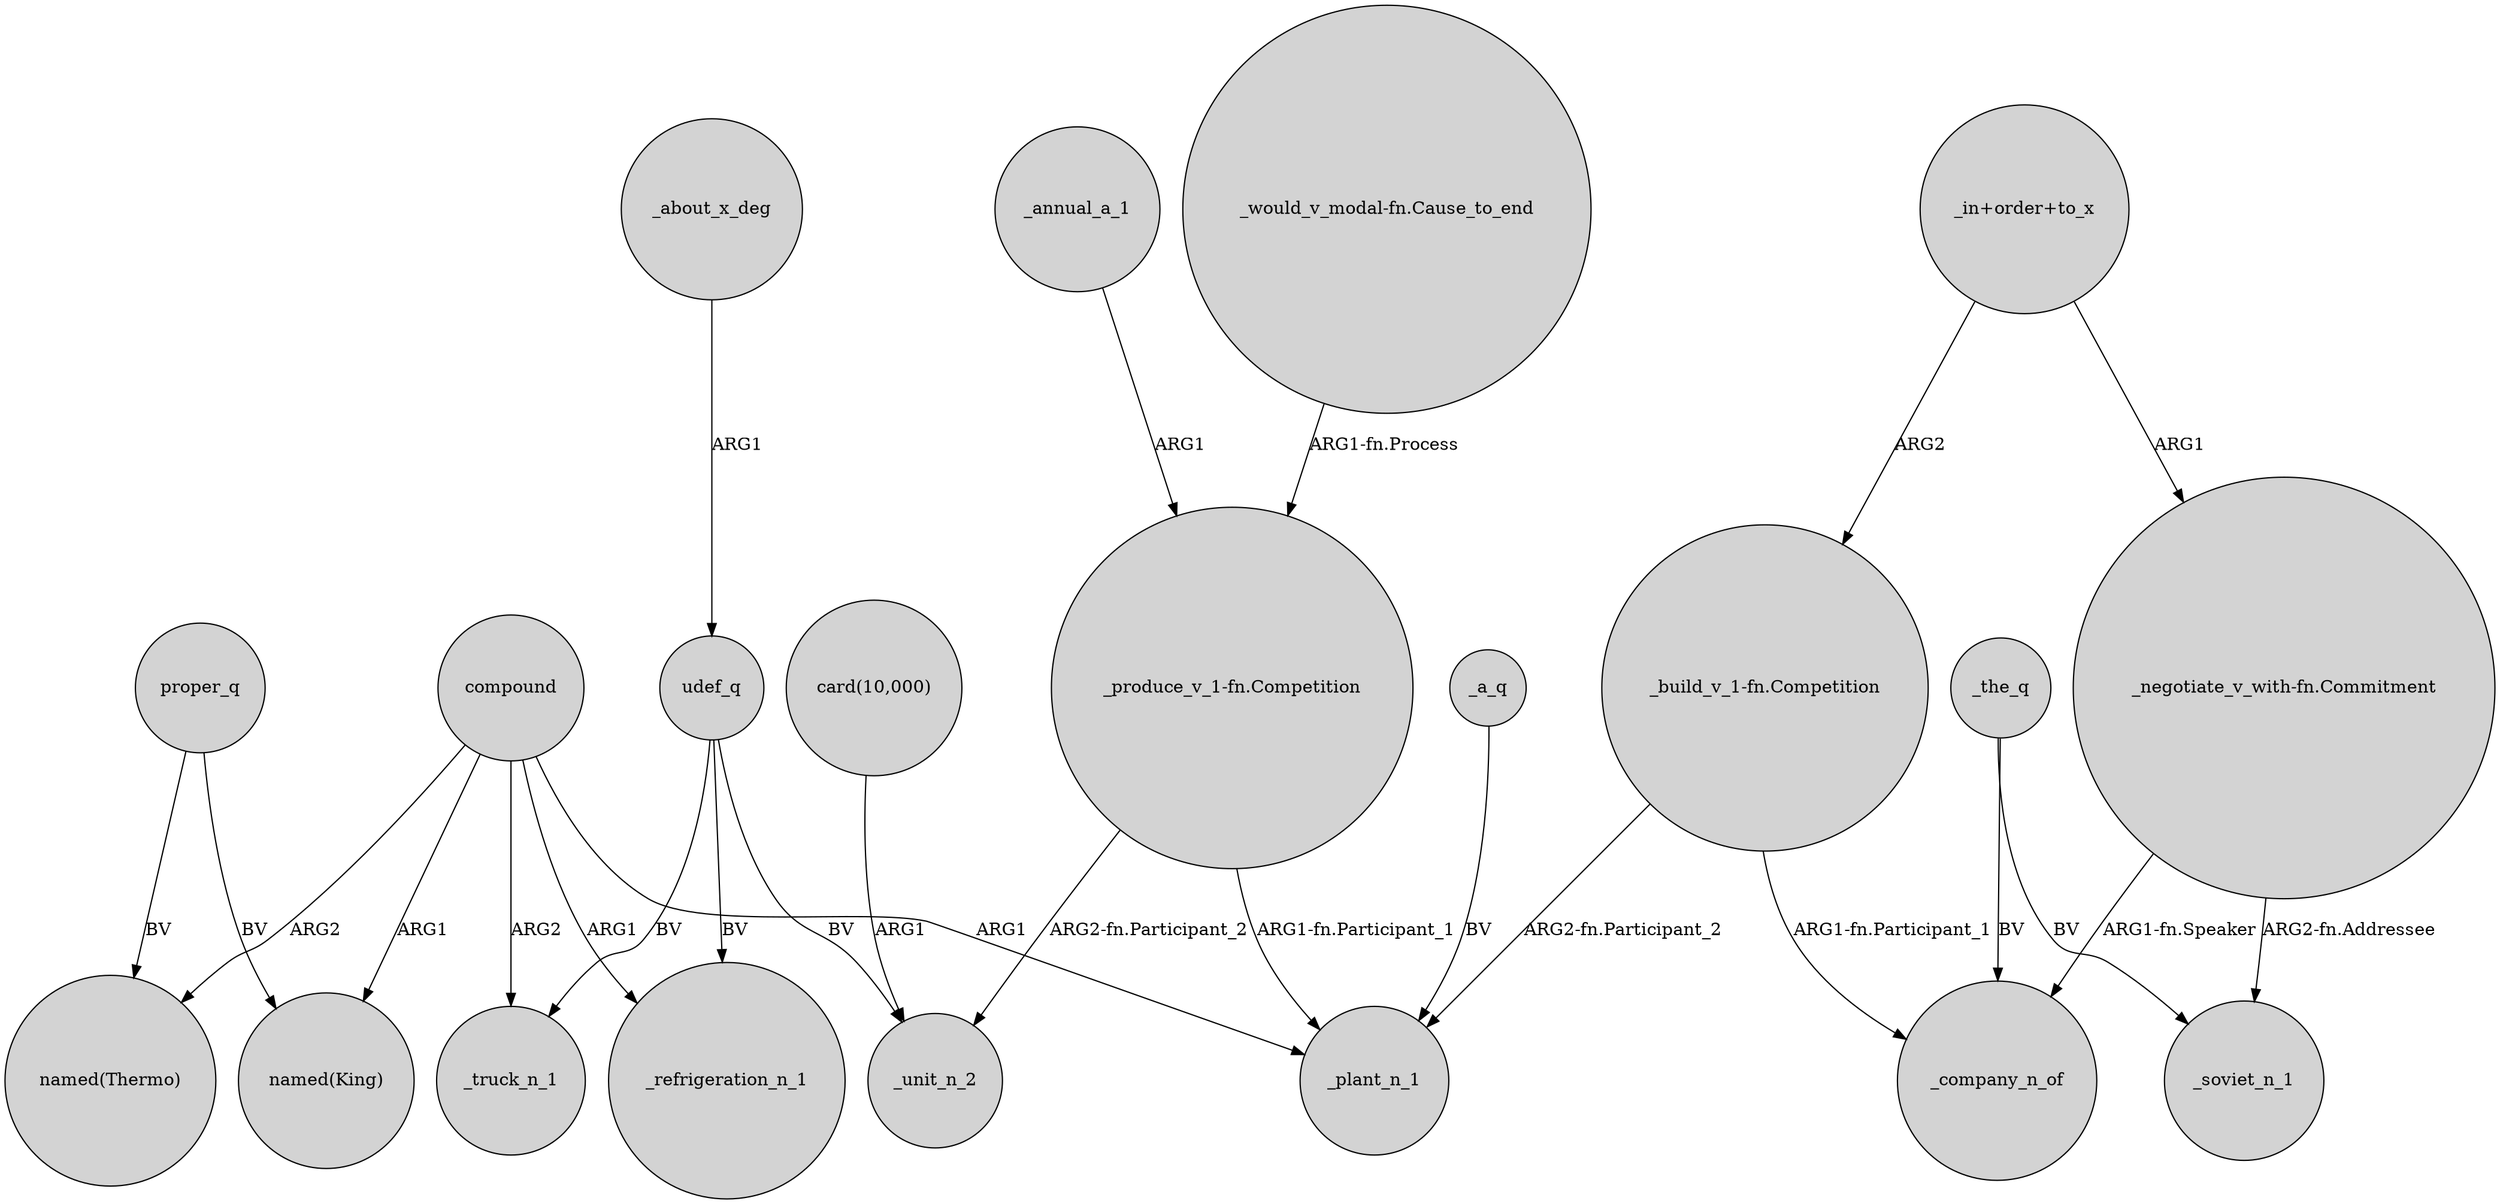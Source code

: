 digraph {
	node [shape=circle style=filled]
	compound -> "named(Thermo)" [label=ARG2]
	"_produce_v_1-fn.Competition" -> _plant_n_1 [label="ARG1-fn.Participant_1"]
	_a_q -> _plant_n_1 [label=BV]
	udef_q -> _unit_n_2 [label=BV]
	proper_q -> "named(Thermo)" [label=BV]
	"_would_v_modal-fn.Cause_to_end" -> "_produce_v_1-fn.Competition" [label="ARG1-fn.Process"]
	"_in+order+to_x" -> "_negotiate_v_with-fn.Commitment" [label=ARG1]
	"_in+order+to_x" -> "_build_v_1-fn.Competition" [label=ARG2]
	"_build_v_1-fn.Competition" -> _plant_n_1 [label="ARG2-fn.Participant_2"]
	"_build_v_1-fn.Competition" -> _company_n_of [label="ARG1-fn.Participant_1"]
	_about_x_deg -> udef_q [label=ARG1]
	"_produce_v_1-fn.Competition" -> _unit_n_2 [label="ARG2-fn.Participant_2"]
	_the_q -> _soviet_n_1 [label=BV]
	compound -> "named(King)" [label=ARG1]
	"_negotiate_v_with-fn.Commitment" -> _soviet_n_1 [label="ARG2-fn.Addressee"]
	proper_q -> "named(King)" [label=BV]
	_annual_a_1 -> "_produce_v_1-fn.Competition" [label=ARG1]
	compound -> _truck_n_1 [label=ARG2]
	compound -> _plant_n_1 [label=ARG1]
	udef_q -> _refrigeration_n_1 [label=BV]
	"_negotiate_v_with-fn.Commitment" -> _company_n_of [label="ARG1-fn.Speaker"]
	"card(10,000)" -> _unit_n_2 [label=ARG1]
	compound -> _refrigeration_n_1 [label=ARG1]
	_the_q -> _company_n_of [label=BV]
	udef_q -> _truck_n_1 [label=BV]
}
